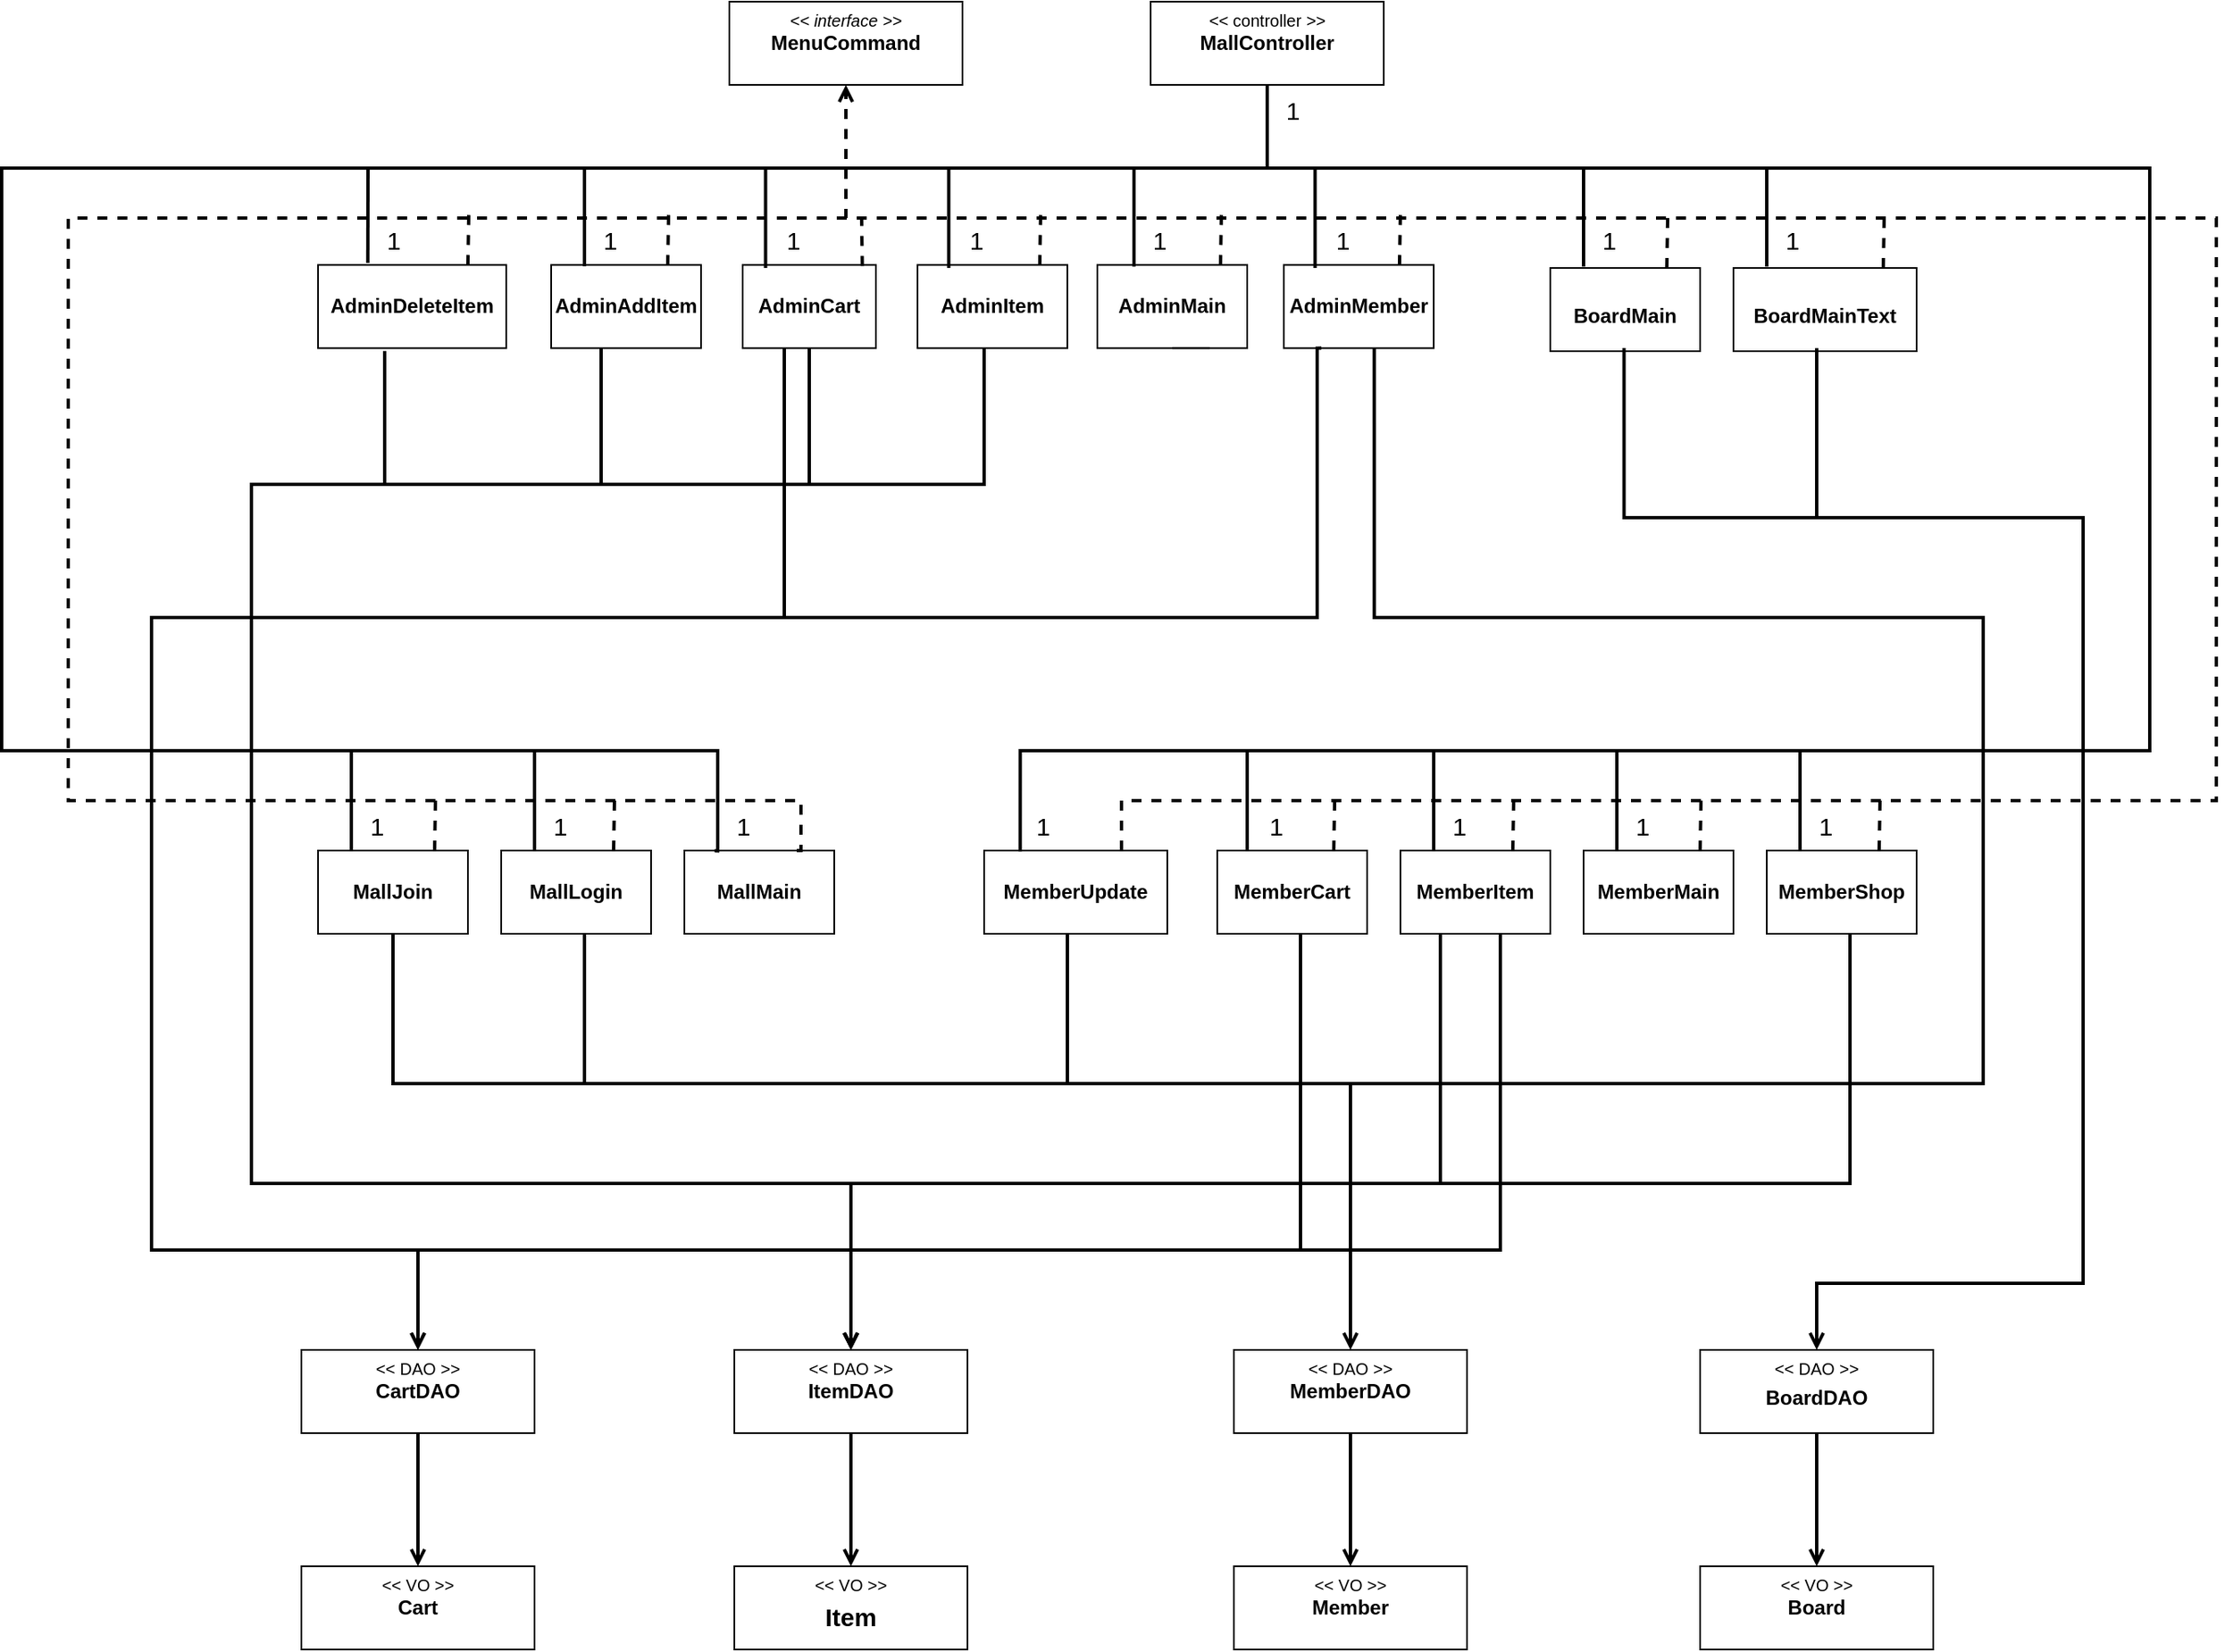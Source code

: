 <mxfile version="20.8.11" type="device"><diagram name="페이지-1" id="EFxaYAbmQPzobf_jSb1i"><mxGraphModel dx="3047" dy="2469" grid="1" gridSize="10" guides="1" tooltips="1" connect="1" arrows="1" fold="1" page="1" pageScale="1" pageWidth="827" pageHeight="1169" math="0" shadow="0"><root><mxCell id="0"/><mxCell id="1" parent="0"/><mxCell id="o1Z0inpg8QIzplo1xgP--28" value="&lt;p style=&quot;margin:0px;margin-top:4px;text-align:center;&quot;&gt;&lt;i style=&quot;font-size: 10px;&quot;&gt;&amp;lt;&amp;lt; interface&lt;/i&gt;&lt;span style=&quot;font-size: 10px;&quot;&gt;&amp;nbsp;&lt;/span&gt;&lt;i style=&quot;font-size: 10px;&quot;&gt;&amp;gt;&amp;gt;&lt;/i&gt;&lt;br&gt;&lt;b&gt;MenuCommand&lt;/b&gt;&lt;/p&gt;&lt;p style=&quot;margin:0px;margin-left:4px;&quot;&gt;&lt;br&gt;&lt;/p&gt;" style="verticalAlign=top;align=left;overflow=fill;fontSize=12;fontFamily=Helvetica;html=1;" parent="1" vertex="1"><mxGeometry x="-413" y="-1120" width="140" height="50" as="geometry"/></mxCell><mxCell id="o1Z0inpg8QIzplo1xgP--36" value="&lt;p style=&quot;margin:0px;margin-top:4px;text-align:center;&quot;&gt;&lt;span style=&quot;font-size: 10px;&quot;&gt;&lt;i&gt;&amp;lt;&amp;lt;&lt;/i&gt; controller&lt;/span&gt;&lt;span style=&quot;font-size: 10px;&quot;&gt;&amp;nbsp;&lt;/span&gt;&lt;i style=&quot;font-size: 10px;&quot;&gt;&amp;gt;&amp;gt;&lt;/i&gt;&lt;br&gt;&lt;b&gt;MallController&lt;/b&gt;&lt;/p&gt;&lt;p style=&quot;margin:0px;margin-left:4px;&quot;&gt;&lt;br&gt;&lt;/p&gt;" style="verticalAlign=top;align=left;overflow=fill;fontSize=12;fontFamily=Helvetica;html=1;" parent="1" vertex="1"><mxGeometry x="-160" y="-1120" width="140" height="50" as="geometry"/></mxCell><mxCell id="o1Z0inpg8QIzplo1xgP--37" value="&lt;p style=&quot;margin:0px;margin-top:4px;text-align:center;&quot;&gt;&lt;span style=&quot;font-size: 10px;&quot;&gt;&amp;lt;&amp;lt; DAO&lt;/span&gt;&lt;span style=&quot;font-size: 10px;&quot;&gt;&amp;nbsp;&lt;/span&gt;&lt;span style=&quot;font-size: 10px;&quot;&gt;&amp;gt;&amp;gt;&lt;/span&gt;&lt;br&gt;&lt;b&gt;CartDAO&lt;/b&gt;&lt;/p&gt;&lt;p style=&quot;margin:0px;margin-left:4px;&quot;&gt;&lt;br&gt;&lt;/p&gt;" style="verticalAlign=top;align=left;overflow=fill;fontSize=12;fontFamily=Helvetica;html=1;" parent="1" vertex="1"><mxGeometry x="-670" y="-310" width="140" height="50" as="geometry"/></mxCell><mxCell id="o1Z0inpg8QIzplo1xgP--38" value="&lt;p style=&quot;margin:0px;margin-top:4px;text-align:center;&quot;&gt;&lt;span style=&quot;font-size: 10px;&quot;&gt;&amp;lt;&amp;lt; VO&lt;/span&gt;&lt;span style=&quot;font-size: 10px;&quot;&gt;&amp;nbsp;&lt;/span&gt;&lt;span style=&quot;font-size: 10px;&quot;&gt;&amp;gt;&amp;gt;&lt;/span&gt;&lt;br&gt;&lt;b&gt;Cart&lt;/b&gt;&lt;/p&gt;&lt;p style=&quot;margin:0px;margin-left:4px;&quot;&gt;&lt;br&gt;&lt;/p&gt;" style="verticalAlign=top;align=left;overflow=fill;fontSize=12;fontFamily=Helvetica;html=1;" parent="1" vertex="1"><mxGeometry x="-670" y="-180" width="140" height="50" as="geometry"/></mxCell><mxCell id="o1Z0inpg8QIzplo1xgP--53" style="edgeStyle=orthogonalEdgeStyle;rounded=0;orthogonalLoop=1;jettySize=auto;html=1;dashed=1;endArrow=open;endFill=0;entryX=0.5;entryY=1;entryDx=0;entryDy=0;exitX=0.75;exitY=0;exitDx=0;exitDy=0;strokeWidth=2;" parent="1" source="X3g0x9h2arsuRcw-f98L-20" target="o1Z0inpg8QIzplo1xgP--28" edge="1"><mxGeometry relative="1" as="geometry"><mxPoint x="280" y="-720" as="sourcePoint"/><mxPoint x="805.47" y="-820" as="targetPoint"/><Array as="points"><mxPoint x="-177" y="-640"/><mxPoint x="480" y="-640"/><mxPoint x="480" y="-990"/><mxPoint x="-343" y="-990"/></Array></mxGeometry></mxCell><mxCell id="o1Z0inpg8QIzplo1xgP--39" value="&lt;p style=&quot;margin:0px;margin-top:4px;text-align:center;&quot;&gt;&lt;br&gt;&lt;b&gt;AdminAddItem&lt;/b&gt;&lt;/p&gt;&lt;p style=&quot;margin:0px;margin-left:4px;&quot;&gt;&lt;br&gt;&lt;/p&gt;" style="verticalAlign=top;align=left;overflow=fill;fontSize=12;fontFamily=Helvetica;html=1;" parent="1" vertex="1"><mxGeometry x="-520" y="-961.82" width="90" height="50" as="geometry"/></mxCell><mxCell id="o1Z0inpg8QIzplo1xgP--40" value="&lt;p style=&quot;margin:0px;margin-top:4px;text-align:center;&quot;&gt;&lt;br&gt;&lt;b&gt;AdminCart&lt;/b&gt;&lt;/p&gt;&lt;p style=&quot;margin:0px;margin-top:4px;text-align:center;&quot;&gt;&lt;b&gt;&lt;br&gt;&lt;/b&gt;&lt;/p&gt;&lt;p style=&quot;margin:0px;margin-left:4px;&quot;&gt;&lt;br&gt;&lt;/p&gt;" style="verticalAlign=top;align=left;overflow=fill;fontSize=12;fontFamily=Helvetica;html=1;" parent="1" vertex="1"><mxGeometry x="-405" y="-961.82" width="80" height="50" as="geometry"/></mxCell><mxCell id="o1Z0inpg8QIzplo1xgP--41" value="&lt;p style=&quot;margin:0px;margin-top:4px;text-align:center;&quot;&gt;&lt;br&gt;&lt;b&gt;AdminItem&lt;/b&gt;&lt;/p&gt;&lt;p style=&quot;margin:0px;margin-top:4px;text-align:center;&quot;&gt;&lt;b&gt;&lt;br&gt;&lt;/b&gt;&lt;/p&gt;&lt;p style=&quot;margin:0px;margin-left:4px;&quot;&gt;&lt;br&gt;&lt;/p&gt;" style="verticalAlign=top;align=left;overflow=fill;fontSize=12;fontFamily=Helvetica;html=1;" parent="1" vertex="1"><mxGeometry x="-300" y="-961.82" width="90" height="50" as="geometry"/></mxCell><mxCell id="o1Z0inpg8QIzplo1xgP--42" value="&lt;p style=&quot;margin:0px;margin-top:4px;text-align:center;&quot;&gt;&lt;br&gt;&lt;b&gt;AdminMain&lt;/b&gt;&lt;/p&gt;&lt;p style=&quot;margin:0px;margin-top:4px;text-align:center;&quot;&gt;&lt;b&gt;&lt;br&gt;&lt;/b&gt;&lt;/p&gt;&lt;p style=&quot;margin:0px;margin-left:4px;&quot;&gt;&lt;br&gt;&lt;/p&gt;" style="verticalAlign=top;align=left;overflow=fill;fontSize=12;fontFamily=Helvetica;html=1;" parent="1" vertex="1"><mxGeometry x="-192" y="-961.82" width="90" height="50" as="geometry"/></mxCell><mxCell id="o1Z0inpg8QIzplo1xgP--44" value="&lt;p style=&quot;margin:0px;margin-top:4px;text-align:center;&quot;&gt;&lt;br&gt;&lt;b&gt;AdminMember&lt;/b&gt;&lt;/p&gt;&lt;p style=&quot;margin:0px;margin-top:4px;text-align:center;&quot;&gt;&lt;b&gt;&lt;br&gt;&lt;/b&gt;&lt;/p&gt;&lt;p style=&quot;margin:0px;margin-left:4px;&quot;&gt;&lt;br&gt;&lt;/p&gt;" style="verticalAlign=top;align=left;overflow=fill;fontSize=12;fontFamily=Helvetica;html=1;" parent="1" vertex="1"><mxGeometry x="-80" y="-961.82" width="90" height="50" as="geometry"/></mxCell><mxCell id="o1Z0inpg8QIzplo1xgP--45" value="&lt;p style=&quot;margin:0px;margin-top:4px;text-align:center;&quot;&gt;&lt;br&gt;&lt;b&gt;MallJoin&lt;/b&gt;&lt;/p&gt;&lt;p style=&quot;margin:0px;margin-left:4px;&quot;&gt;&lt;br&gt;&lt;/p&gt;" style="verticalAlign=top;align=left;overflow=fill;fontSize=12;fontFamily=Helvetica;html=1;" parent="1" vertex="1"><mxGeometry x="-660" y="-610" width="90" height="50" as="geometry"/></mxCell><mxCell id="o1Z0inpg8QIzplo1xgP--46" value="&lt;p style=&quot;margin:0px;margin-top:4px;text-align:center;&quot;&gt;&lt;br&gt;&lt;b&gt;MallLogin&lt;/b&gt;&lt;/p&gt;&lt;p style=&quot;margin:0px;margin-left:4px;&quot;&gt;&lt;br&gt;&lt;/p&gt;" style="verticalAlign=top;align=left;overflow=fill;fontSize=12;fontFamily=Helvetica;html=1;" parent="1" vertex="1"><mxGeometry x="-550" y="-610" width="90" height="50" as="geometry"/></mxCell><mxCell id="o1Z0inpg8QIzplo1xgP--47" value="&lt;p style=&quot;margin:0px;margin-top:4px;text-align:center;&quot;&gt;&lt;br&gt;&lt;b&gt;MallMain&lt;/b&gt;&lt;/p&gt;&lt;p style=&quot;margin:0px;margin-left:4px;&quot;&gt;&lt;br&gt;&lt;/p&gt;" style="verticalAlign=top;align=left;overflow=fill;fontSize=12;fontFamily=Helvetica;html=1;" parent="1" vertex="1"><mxGeometry x="-440" y="-610" width="90" height="50" as="geometry"/></mxCell><mxCell id="o1Z0inpg8QIzplo1xgP--48" value="&lt;p style=&quot;margin:0px;margin-top:4px;text-align:center;&quot;&gt;&lt;br&gt;&lt;b&gt;MemberCart&lt;/b&gt;&lt;/p&gt;&lt;p style=&quot;margin:0px;margin-left:4px;&quot;&gt;&lt;br&gt;&lt;/p&gt;" style="verticalAlign=top;align=left;overflow=fill;fontSize=12;fontFamily=Helvetica;html=1;" parent="1" vertex="1"><mxGeometry x="-120" y="-610" width="90" height="50" as="geometry"/></mxCell><mxCell id="o1Z0inpg8QIzplo1xgP--49" value="&lt;p style=&quot;margin:0px;margin-top:4px;text-align:center;&quot;&gt;&lt;br&gt;&lt;b&gt;MemberItem&lt;/b&gt;&lt;/p&gt;&lt;p style=&quot;margin:0px;margin-left:4px;&quot;&gt;&lt;br&gt;&lt;/p&gt;" style="verticalAlign=top;align=left;overflow=fill;fontSize=12;fontFamily=Helvetica;html=1;" parent="1" vertex="1"><mxGeometry x="-10" y="-610" width="90" height="50" as="geometry"/></mxCell><mxCell id="o1Z0inpg8QIzplo1xgP--50" value="&lt;p style=&quot;margin:0px;margin-top:4px;text-align:center;&quot;&gt;&lt;br&gt;&lt;b&gt;MemberMain&lt;/b&gt;&lt;/p&gt;&lt;p style=&quot;margin:0px;margin-left:4px;&quot;&gt;&lt;br&gt;&lt;/p&gt;" style="verticalAlign=top;align=left;overflow=fill;fontSize=12;fontFamily=Helvetica;html=1;" parent="1" vertex="1"><mxGeometry x="100" y="-610" width="90" height="50" as="geometry"/></mxCell><mxCell id="o1Z0inpg8QIzplo1xgP--51" value="&lt;p style=&quot;margin:0px;margin-top:4px;text-align:center;&quot;&gt;&lt;br&gt;&lt;b&gt;MemberShop&lt;/b&gt;&lt;/p&gt;&lt;p style=&quot;margin:0px;margin-left:4px;&quot;&gt;&lt;br&gt;&lt;/p&gt;" style="verticalAlign=top;align=left;overflow=fill;fontSize=12;fontFamily=Helvetica;html=1;" parent="1" vertex="1"><mxGeometry x="210" y="-610" width="90" height="50" as="geometry"/></mxCell><mxCell id="o1Z0inpg8QIzplo1xgP--82" value="&lt;p style=&quot;margin:0px;margin-top:4px;text-align:center;&quot;&gt;&lt;span style=&quot;font-size: 10px;&quot;&gt;&amp;lt;&amp;lt; DAO&lt;/span&gt;&lt;span style=&quot;font-size: 10px;&quot;&gt;&amp;nbsp;&lt;/span&gt;&lt;span style=&quot;font-size: 10px;&quot;&gt;&amp;gt;&amp;gt;&lt;/span&gt;&lt;br&gt;&lt;b&gt;ItemDAO&lt;/b&gt;&lt;/p&gt;&lt;p style=&quot;margin:0px;margin-left:4px;&quot;&gt;&lt;br&gt;&lt;/p&gt;" style="verticalAlign=top;align=left;overflow=fill;fontSize=12;fontFamily=Helvetica;html=1;" parent="1" vertex="1"><mxGeometry x="-410" y="-310" width="140" height="50" as="geometry"/></mxCell><mxCell id="o1Z0inpg8QIzplo1xgP--84" value="&lt;p style=&quot;margin:0px;margin-top:4px;text-align:center;&quot;&gt;&lt;span style=&quot;font-size: 10px;&quot;&gt;&amp;lt;&amp;lt; VO&lt;/span&gt;&lt;span style=&quot;font-size: 10px;&quot;&gt;&amp;nbsp;&lt;/span&gt;&lt;span style=&quot;font-size: 10px;&quot;&gt;&amp;gt;&amp;gt;&lt;/span&gt;&lt;/p&gt;&lt;p style=&quot;margin:0px;margin-top:4px;text-align:center;&quot;&gt;&lt;b style=&quot;background-color: initial;&quot;&gt;&lt;font style=&quot;font-size: 15px;&quot;&gt;Item&lt;/font&gt;&lt;/b&gt;&lt;/p&gt;" style="verticalAlign=top;align=left;overflow=fill;fontSize=12;fontFamily=Helvetica;html=1;" parent="1" vertex="1"><mxGeometry x="-410" y="-180" width="140" height="50" as="geometry"/></mxCell><mxCell id="o1Z0inpg8QIzplo1xgP--85" value="&lt;p style=&quot;margin:0px;margin-top:4px;text-align:center;&quot;&gt;&lt;span style=&quot;font-size: 10px;&quot;&gt;&amp;lt;&amp;lt; DAO&lt;/span&gt;&lt;span style=&quot;font-size: 10px;&quot;&gt;&amp;nbsp;&lt;/span&gt;&lt;span style=&quot;font-size: 10px;&quot;&gt;&amp;gt;&amp;gt;&lt;/span&gt;&lt;br&gt;&lt;b&gt;MemberDAO&lt;/b&gt;&lt;/p&gt;&lt;p style=&quot;margin:0px;margin-left:4px;&quot;&gt;&lt;br&gt;&lt;/p&gt;" style="verticalAlign=top;align=left;overflow=fill;fontSize=12;fontFamily=Helvetica;html=1;" parent="1" vertex="1"><mxGeometry x="-110" y="-310" width="140" height="50" as="geometry"/></mxCell><mxCell id="o1Z0inpg8QIzplo1xgP--87" value="&lt;p style=&quot;margin:0px;margin-top:4px;text-align:center;&quot;&gt;&lt;span style=&quot;font-size: 10px;&quot;&gt;&amp;lt;&amp;lt; VO&lt;/span&gt;&lt;span style=&quot;font-size: 10px;&quot;&gt;&amp;nbsp;&lt;/span&gt;&lt;span style=&quot;font-size: 10px;&quot;&gt;&amp;gt;&amp;gt;&lt;/span&gt;&lt;br&gt;&lt;b&gt;Member&lt;/b&gt;&lt;/p&gt;&lt;p style=&quot;margin:0px;margin-left:4px;&quot;&gt;&lt;br&gt;&lt;/p&gt;" style="verticalAlign=top;align=left;overflow=fill;fontSize=12;fontFamily=Helvetica;html=1;" parent="1" vertex="1"><mxGeometry x="-110" y="-180" width="140" height="50" as="geometry"/></mxCell><mxCell id="X3g0x9h2arsuRcw-f98L-1" value="&lt;p style=&quot;margin:0px;margin-top:4px;text-align:center;&quot;&gt;&lt;span style=&quot;font-size: 10px;&quot;&gt;&amp;lt;&amp;lt; DAO&lt;/span&gt;&lt;span style=&quot;font-size: 10px;&quot;&gt;&amp;nbsp;&lt;/span&gt;&lt;span style=&quot;font-size: 10px;&quot;&gt;&amp;gt;&amp;gt;&lt;/span&gt;&lt;/p&gt;&lt;p style=&quot;margin:0px;margin-top:4px;text-align:center;&quot;&gt;&lt;b style=&quot;border-color: var(--border-color);&quot;&gt;BoardDAO&lt;/b&gt;&lt;br&gt;&lt;/p&gt;" style="verticalAlign=top;align=left;overflow=fill;fontSize=12;fontFamily=Helvetica;html=1;" vertex="1" parent="1"><mxGeometry x="170" y="-310" width="140" height="50" as="geometry"/></mxCell><mxCell id="X3g0x9h2arsuRcw-f98L-2" style="rounded=0;orthogonalLoop=1;jettySize=auto;html=1;endArrow=open;endFill=0;strokeWidth=2;" edge="1" parent="1"><mxGeometry relative="1" as="geometry"><mxPoint x="-600" y="-260" as="sourcePoint"/><mxPoint x="-600" y="-180" as="targetPoint"/></mxGeometry></mxCell><mxCell id="X3g0x9h2arsuRcw-f98L-3" value="&lt;p style=&quot;margin:0px;margin-top:4px;text-align:center;&quot;&gt;&lt;span style=&quot;font-size: 10px;&quot;&gt;&amp;lt;&amp;lt; VO&lt;/span&gt;&lt;span style=&quot;font-size: 10px;&quot;&gt;&amp;nbsp;&lt;/span&gt;&lt;span style=&quot;font-size: 10px;&quot;&gt;&amp;gt;&amp;gt;&lt;/span&gt;&lt;br&gt;&lt;b&gt;Board&lt;/b&gt;&lt;/p&gt;" style="verticalAlign=top;align=left;overflow=fill;fontSize=12;fontFamily=Helvetica;html=1;" vertex="1" parent="1"><mxGeometry x="170" y="-180" width="140" height="50" as="geometry"/></mxCell><mxCell id="X3g0x9h2arsuRcw-f98L-6" value="&lt;p style=&quot;margin:0px;margin-top:4px;text-align:center;&quot;&gt;&lt;br&gt;&lt;b&gt;AdminDeleteItem&lt;/b&gt;&lt;/p&gt;&lt;p style=&quot;margin:0px;margin-left:4px;&quot;&gt;&lt;br&gt;&lt;/p&gt;" style="verticalAlign=top;align=left;overflow=fill;fontSize=12;fontFamily=Helvetica;html=1;" vertex="1" parent="1"><mxGeometry x="-660" y="-961.82" width="113" height="50" as="geometry"/></mxCell><mxCell id="X3g0x9h2arsuRcw-f98L-16" style="edgeStyle=none;rounded=0;orthogonalLoop=1;jettySize=auto;html=1;exitX=0.5;exitY=1;exitDx=0;exitDy=0;entryX=0.75;entryY=1;entryDx=0;entryDy=0;fontSize=15;endArrow=none;endFill=0;" edge="1" parent="1" source="o1Z0inpg8QIzplo1xgP--42" target="o1Z0inpg8QIzplo1xgP--42"><mxGeometry relative="1" as="geometry"/></mxCell><mxCell id="X3g0x9h2arsuRcw-f98L-18" value="&lt;p style=&quot;margin: 4px 0px 0px;&quot;&gt;&lt;b&gt;&lt;br&gt;&lt;/b&gt;&lt;/p&gt;&lt;p style=&quot;margin: 4px 0px 0px;&quot;&gt;&lt;b&gt;BoardMain&lt;/b&gt;&lt;/p&gt;" style="verticalAlign=middle;align=center;overflow=fill;fontSize=12;fontFamily=Helvetica;html=1;" vertex="1" parent="1"><mxGeometry x="80" y="-960" width="90" height="50" as="geometry"/></mxCell><mxCell id="X3g0x9h2arsuRcw-f98L-19" value="&lt;p style=&quot;margin:0px;margin-top:4px;text-align:center;&quot;&gt;&lt;b style=&quot;background-color: initial;&quot;&gt;&lt;br&gt;&lt;/b&gt;&lt;/p&gt;&lt;p style=&quot;margin:0px;margin-top:4px;text-align:center;&quot;&gt;&lt;b style=&quot;background-color: initial;&quot;&gt;BoardMainText&lt;/b&gt;&lt;br&gt;&lt;/p&gt;" style="verticalAlign=top;align=left;overflow=fill;fontSize=12;fontFamily=Helvetica;html=1;" vertex="1" parent="1"><mxGeometry x="190" y="-960" width="110" height="50" as="geometry"/></mxCell><mxCell id="X3g0x9h2arsuRcw-f98L-20" value="&lt;p style=&quot;margin:0px;margin-top:4px;text-align:center;&quot;&gt;&lt;br&gt;&lt;b&gt;MemberUpdate&lt;/b&gt;&lt;/p&gt;" style="verticalAlign=top;align=left;overflow=fill;fontSize=12;fontFamily=Helvetica;html=1;" vertex="1" parent="1"><mxGeometry x="-260" y="-610" width="110" height="50" as="geometry"/></mxCell><mxCell id="X3g0x9h2arsuRcw-f98L-21" style="edgeStyle=orthogonalEdgeStyle;rounded=0;orthogonalLoop=1;jettySize=auto;html=1;dashed=1;endArrow=none;endFill=0;strokeWidth=2;exitX=0.75;exitY=0;exitDx=0;exitDy=0;" edge="1" parent="1" source="o1Z0inpg8QIzplo1xgP--47"><mxGeometry relative="1" as="geometry"><mxPoint x="-370" y="-720" as="sourcePoint"/><mxPoint x="-340" y="-990" as="targetPoint"/><Array as="points"><mxPoint x="-370" y="-610"/><mxPoint x="-370" y="-640"/><mxPoint x="-810" y="-640"/><mxPoint x="-810" y="-990"/></Array></mxGeometry></mxCell><mxCell id="X3g0x9h2arsuRcw-f98L-22" style="rounded=0;orthogonalLoop=1;jettySize=auto;html=1;dashed=1;endArrow=none;endFill=0;strokeWidth=2;exitX=0.75;exitY=0;exitDx=0;exitDy=0;" edge="1" parent="1" source="o1Z0inpg8QIzplo1xgP--46"><mxGeometry relative="1" as="geometry"><mxPoint x="-360" y="-600" as="sourcePoint"/><mxPoint x="-482" y="-640" as="targetPoint"/></mxGeometry></mxCell><mxCell id="X3g0x9h2arsuRcw-f98L-23" style="rounded=0;orthogonalLoop=1;jettySize=auto;html=1;dashed=1;endArrow=none;endFill=0;strokeWidth=2;exitX=0.75;exitY=0;exitDx=0;exitDy=0;" edge="1" parent="1"><mxGeometry relative="1" as="geometry"><mxPoint x="-590" y="-610" as="sourcePoint"/><mxPoint x="-589.5" y="-640" as="targetPoint"/></mxGeometry></mxCell><mxCell id="X3g0x9h2arsuRcw-f98L-24" style="rounded=0;orthogonalLoop=1;jettySize=auto;html=1;dashed=1;endArrow=none;endFill=0;strokeWidth=2;exitX=0.75;exitY=0;exitDx=0;exitDy=0;" edge="1" parent="1"><mxGeometry relative="1" as="geometry"><mxPoint x="57.5" y="-610" as="sourcePoint"/><mxPoint x="58" y="-640" as="targetPoint"/></mxGeometry></mxCell><mxCell id="X3g0x9h2arsuRcw-f98L-25" style="rounded=0;orthogonalLoop=1;jettySize=auto;html=1;dashed=1;endArrow=none;endFill=0;strokeWidth=2;exitX=0.75;exitY=0;exitDx=0;exitDy=0;" edge="1" parent="1"><mxGeometry relative="1" as="geometry"><mxPoint x="-50" y="-610" as="sourcePoint"/><mxPoint x="-49.5" y="-640" as="targetPoint"/></mxGeometry></mxCell><mxCell id="X3g0x9h2arsuRcw-f98L-26" style="rounded=0;orthogonalLoop=1;jettySize=auto;html=1;dashed=1;endArrow=none;endFill=0;strokeWidth=2;exitX=0.75;exitY=0;exitDx=0;exitDy=0;" edge="1" parent="1"><mxGeometry relative="1" as="geometry"><mxPoint x="277.5" y="-610" as="sourcePoint"/><mxPoint x="278" y="-640" as="targetPoint"/></mxGeometry></mxCell><mxCell id="X3g0x9h2arsuRcw-f98L-27" style="rounded=0;orthogonalLoop=1;jettySize=auto;html=1;dashed=1;endArrow=none;endFill=0;strokeWidth=2;exitX=0.75;exitY=0;exitDx=0;exitDy=0;" edge="1" parent="1"><mxGeometry relative="1" as="geometry"><mxPoint x="170" y="-610" as="sourcePoint"/><mxPoint x="170.5" y="-640" as="targetPoint"/></mxGeometry></mxCell><mxCell id="X3g0x9h2arsuRcw-f98L-28" style="rounded=0;orthogonalLoop=1;jettySize=auto;html=1;dashed=1;endArrow=none;endFill=0;strokeWidth=2;exitX=0.75;exitY=0;exitDx=0;exitDy=0;" edge="1" parent="1"><mxGeometry relative="1" as="geometry"><mxPoint x="-10.54" y="-961.82" as="sourcePoint"/><mxPoint x="-10.04" y="-991.82" as="targetPoint"/></mxGeometry></mxCell><mxCell id="X3g0x9h2arsuRcw-f98L-29" style="rounded=0;orthogonalLoop=1;jettySize=auto;html=1;dashed=1;endArrow=none;endFill=0;strokeWidth=2;exitX=0.75;exitY=0;exitDx=0;exitDy=0;" edge="1" parent="1"><mxGeometry relative="1" as="geometry"><mxPoint x="-118.04" y="-961.82" as="sourcePoint"/><mxPoint x="-117.54" y="-991.82" as="targetPoint"/></mxGeometry></mxCell><mxCell id="X3g0x9h2arsuRcw-f98L-30" style="rounded=0;orthogonalLoop=1;jettySize=auto;html=1;dashed=1;endArrow=none;endFill=0;strokeWidth=2;exitX=0.75;exitY=0;exitDx=0;exitDy=0;" edge="1" parent="1"><mxGeometry relative="1" as="geometry"><mxPoint x="280" y="-960" as="sourcePoint"/><mxPoint x="280.5" y="-990" as="targetPoint"/></mxGeometry></mxCell><mxCell id="X3g0x9h2arsuRcw-f98L-31" style="rounded=0;orthogonalLoop=1;jettySize=auto;html=1;dashed=1;endArrow=none;endFill=0;strokeWidth=2;exitX=0.75;exitY=0;exitDx=0;exitDy=0;" edge="1" parent="1"><mxGeometry relative="1" as="geometry"><mxPoint x="150" y="-960" as="sourcePoint"/><mxPoint x="150.5" y="-990" as="targetPoint"/></mxGeometry></mxCell><mxCell id="X3g0x9h2arsuRcw-f98L-32" style="rounded=0;orthogonalLoop=1;jettySize=auto;html=1;dashed=1;endArrow=none;endFill=0;strokeWidth=2;exitX=0.75;exitY=0;exitDx=0;exitDy=0;" edge="1" parent="1"><mxGeometry relative="1" as="geometry"><mxPoint x="-226.57" y="-961.82" as="sourcePoint"/><mxPoint x="-226.07" y="-991.82" as="targetPoint"/></mxGeometry></mxCell><mxCell id="X3g0x9h2arsuRcw-f98L-33" style="rounded=0;orthogonalLoop=1;jettySize=auto;html=1;dashed=1;endArrow=none;endFill=0;strokeWidth=2;exitX=0.898;exitY=0.012;exitDx=0;exitDy=0;exitPerimeter=0;" edge="1" parent="1" source="o1Z0inpg8QIzplo1xgP--40"><mxGeometry relative="1" as="geometry"><mxPoint x="-334" y="-960" as="sourcePoint"/><mxPoint x="-333.57" y="-990.0" as="targetPoint"/></mxGeometry></mxCell><mxCell id="X3g0x9h2arsuRcw-f98L-34" style="rounded=0;orthogonalLoop=1;jettySize=auto;html=1;dashed=1;endArrow=none;endFill=0;strokeWidth=2;exitX=0.75;exitY=0;exitDx=0;exitDy=0;" edge="1" parent="1"><mxGeometry relative="1" as="geometry"><mxPoint x="-450.0" y="-961.82" as="sourcePoint"/><mxPoint x="-449.5" y="-991.82" as="targetPoint"/></mxGeometry></mxCell><mxCell id="X3g0x9h2arsuRcw-f98L-35" style="rounded=0;orthogonalLoop=1;jettySize=auto;html=1;dashed=1;endArrow=none;endFill=0;strokeWidth=2;exitX=0.75;exitY=0;exitDx=0;exitDy=0;" edge="1" parent="1"><mxGeometry relative="1" as="geometry"><mxPoint x="-570.0" y="-961.82" as="sourcePoint"/><mxPoint x="-569.5" y="-991.82" as="targetPoint"/></mxGeometry></mxCell><mxCell id="X3g0x9h2arsuRcw-f98L-36" style="edgeStyle=orthogonalEdgeStyle;rounded=0;orthogonalLoop=1;jettySize=auto;html=1;endArrow=none;endFill=0;strokeWidth=2;exitX=-0.062;exitY=1.005;exitDx=0;exitDy=0;exitPerimeter=0;" edge="1" parent="1" source="X3g0x9h2arsuRcw-f98L-54"><mxGeometry relative="1" as="geometry"><mxPoint x="-420" y="-720" as="sourcePoint"/><mxPoint x="-90" y="-1020" as="targetPoint"/><Array as="points"><mxPoint x="-420" y="-610"/><mxPoint x="-420" y="-670"/><mxPoint x="-850" y="-670"/><mxPoint x="-850" y="-1020"/></Array></mxGeometry></mxCell><mxCell id="X3g0x9h2arsuRcw-f98L-37" style="edgeStyle=orthogonalEdgeStyle;rounded=0;orthogonalLoop=1;jettySize=auto;html=1;endArrow=none;endFill=0;entryX=0.5;entryY=1;entryDx=0;entryDy=0;exitX=0.056;exitY=1.022;exitDx=0;exitDy=0;strokeWidth=2;exitPerimeter=0;" edge="1" parent="1" source="X3g0x9h2arsuRcw-f98L-55" target="o1Z0inpg8QIzplo1xgP--36"><mxGeometry relative="1" as="geometry"><mxPoint x="-237.5" y="-720" as="sourcePoint"/><mxPoint x="-340" y="-1070" as="targetPoint"/><Array as="points"><mxPoint x="-238" y="-670"/><mxPoint x="440" y="-670"/><mxPoint x="440" y="-1020"/><mxPoint x="-90" y="-1020"/></Array></mxGeometry></mxCell><mxCell id="X3g0x9h2arsuRcw-f98L-38" style="rounded=0;orthogonalLoop=1;jettySize=auto;html=1;endArrow=none;endFill=0;strokeWidth=2;exitX=0.75;exitY=0;exitDx=0;exitDy=0;" edge="1" parent="1"><mxGeometry relative="1" as="geometry"><mxPoint x="-530.0" y="-610" as="sourcePoint"/><mxPoint x="-530" y="-670" as="targetPoint"/></mxGeometry></mxCell><mxCell id="X3g0x9h2arsuRcw-f98L-39" style="rounded=0;orthogonalLoop=1;jettySize=auto;html=1;endArrow=none;endFill=0;strokeWidth=2;exitX=0.75;exitY=0;exitDx=0;exitDy=0;" edge="1" parent="1"><mxGeometry relative="1" as="geometry"><mxPoint x="-640.0" y="-610" as="sourcePoint"/><mxPoint x="-640" y="-670" as="targetPoint"/></mxGeometry></mxCell><mxCell id="X3g0x9h2arsuRcw-f98L-40" style="rounded=0;orthogonalLoop=1;jettySize=auto;html=1;endArrow=none;endFill=0;strokeWidth=2;exitX=0.75;exitY=0;exitDx=0;exitDy=0;" edge="1" parent="1"><mxGeometry relative="1" as="geometry"><mxPoint x="-102.0" y="-610" as="sourcePoint"/><mxPoint x="-102" y="-670" as="targetPoint"/></mxGeometry></mxCell><mxCell id="X3g0x9h2arsuRcw-f98L-41" style="rounded=0;orthogonalLoop=1;jettySize=auto;html=1;endArrow=none;endFill=0;strokeWidth=2;exitX=0.75;exitY=0;exitDx=0;exitDy=0;" edge="1" parent="1"><mxGeometry relative="1" as="geometry"><mxPoint x="10" y="-610" as="sourcePoint"/><mxPoint x="10" y="-670" as="targetPoint"/></mxGeometry></mxCell><mxCell id="X3g0x9h2arsuRcw-f98L-42" style="rounded=0;orthogonalLoop=1;jettySize=auto;html=1;endArrow=none;endFill=0;strokeWidth=2;exitX=0.75;exitY=0;exitDx=0;exitDy=0;" edge="1" parent="1"><mxGeometry relative="1" as="geometry"><mxPoint x="120" y="-610" as="sourcePoint"/><mxPoint x="120" y="-670" as="targetPoint"/></mxGeometry></mxCell><mxCell id="X3g0x9h2arsuRcw-f98L-43" style="rounded=0;orthogonalLoop=1;jettySize=auto;html=1;endArrow=none;endFill=0;strokeWidth=2;exitX=0.75;exitY=0;exitDx=0;exitDy=0;" edge="1" parent="1"><mxGeometry relative="1" as="geometry"><mxPoint x="230" y="-610" as="sourcePoint"/><mxPoint x="230" y="-670" as="targetPoint"/></mxGeometry></mxCell><mxCell id="X3g0x9h2arsuRcw-f98L-44" style="rounded=0;orthogonalLoop=1;jettySize=auto;html=1;endArrow=none;endFill=0;strokeWidth=2;exitX=0.75;exitY=0;exitDx=0;exitDy=0;" edge="1" parent="1"><mxGeometry relative="1" as="geometry"><mxPoint x="210" y="-960.82" as="sourcePoint"/><mxPoint x="210" y="-1020.82" as="targetPoint"/></mxGeometry></mxCell><mxCell id="X3g0x9h2arsuRcw-f98L-45" style="rounded=0;orthogonalLoop=1;jettySize=auto;html=1;endArrow=none;endFill=0;strokeWidth=2;exitX=0.75;exitY=0;exitDx=0;exitDy=0;" edge="1" parent="1"><mxGeometry relative="1" as="geometry"><mxPoint x="100" y="-960.82" as="sourcePoint"/><mxPoint x="100" y="-1020.82" as="targetPoint"/></mxGeometry></mxCell><mxCell id="X3g0x9h2arsuRcw-f98L-46" style="rounded=0;orthogonalLoop=1;jettySize=auto;html=1;endArrow=none;endFill=0;strokeWidth=2;exitX=0.75;exitY=0;exitDx=0;exitDy=0;" edge="1" parent="1"><mxGeometry relative="1" as="geometry"><mxPoint x="-281.25" y="-960" as="sourcePoint"/><mxPoint x="-281.25" y="-1020" as="targetPoint"/></mxGeometry></mxCell><mxCell id="X3g0x9h2arsuRcw-f98L-47" style="rounded=0;orthogonalLoop=1;jettySize=auto;html=1;endArrow=none;endFill=0;strokeWidth=2;exitX=0.75;exitY=0;exitDx=0;exitDy=0;" edge="1" parent="1"><mxGeometry relative="1" as="geometry"><mxPoint x="-170" y="-960.82" as="sourcePoint"/><mxPoint x="-170" y="-1020.82" as="targetPoint"/></mxGeometry></mxCell><mxCell id="X3g0x9h2arsuRcw-f98L-48" style="rounded=0;orthogonalLoop=1;jettySize=auto;html=1;endArrow=none;endFill=0;strokeWidth=2;exitX=0.75;exitY=0;exitDx=0;exitDy=0;" edge="1" parent="1"><mxGeometry relative="1" as="geometry"><mxPoint x="-61.25" y="-960" as="sourcePoint"/><mxPoint x="-61.25" y="-1020" as="targetPoint"/></mxGeometry></mxCell><mxCell id="X3g0x9h2arsuRcw-f98L-49" style="rounded=0;orthogonalLoop=1;jettySize=auto;html=1;endArrow=none;endFill=0;strokeWidth=2;exitX=0.75;exitY=0;exitDx=0;exitDy=0;" edge="1" parent="1"><mxGeometry relative="1" as="geometry"><mxPoint x="-391.25" y="-960" as="sourcePoint"/><mxPoint x="-391.25" y="-1020" as="targetPoint"/></mxGeometry></mxCell><mxCell id="X3g0x9h2arsuRcw-f98L-50" style="rounded=0;orthogonalLoop=1;jettySize=auto;html=1;endArrow=none;endFill=0;strokeWidth=2;" edge="1" parent="1"><mxGeometry relative="1" as="geometry"><mxPoint x="-500" y="-961" as="sourcePoint"/><mxPoint x="-500" y="-1020" as="targetPoint"/></mxGeometry></mxCell><mxCell id="X3g0x9h2arsuRcw-f98L-51" style="rounded=0;orthogonalLoop=1;jettySize=auto;html=1;endArrow=none;endFill=0;strokeWidth=2;exitX=-0.004;exitY=0.959;exitDx=0;exitDy=0;exitPerimeter=0;" edge="1" parent="1" source="X3g0x9h2arsuRcw-f98L-68"><mxGeometry relative="1" as="geometry"><mxPoint x="-630.0" y="-960.82" as="sourcePoint"/><mxPoint x="-630.0" y="-1020.82" as="targetPoint"/></mxGeometry></mxCell><mxCell id="X3g0x9h2arsuRcw-f98L-52" value="1" style="text;html=1;align=center;verticalAlign=middle;resizable=0;points=[];autosize=1;strokeColor=none;fillColor=none;fontSize=15;" vertex="1" parent="1"><mxGeometry x="-640" y="-640" width="30" height="30" as="geometry"/></mxCell><mxCell id="X3g0x9h2arsuRcw-f98L-53" value="1" style="text;html=1;align=center;verticalAlign=middle;resizable=0;points=[];autosize=1;strokeColor=none;fillColor=none;fontSize=15;" vertex="1" parent="1"><mxGeometry x="-530" y="-640" width="30" height="30" as="geometry"/></mxCell><mxCell id="X3g0x9h2arsuRcw-f98L-54" value="1" style="text;html=1;align=center;verticalAlign=middle;resizable=0;points=[];autosize=1;strokeColor=none;fillColor=none;fontSize=15;" vertex="1" parent="1"><mxGeometry x="-420" y="-640" width="30" height="30" as="geometry"/></mxCell><mxCell id="X3g0x9h2arsuRcw-f98L-55" value="1" style="text;html=1;align=center;verticalAlign=middle;resizable=0;points=[];autosize=1;strokeColor=none;fillColor=none;fontSize=15;" vertex="1" parent="1"><mxGeometry x="-240" y="-640" width="30" height="30" as="geometry"/></mxCell><mxCell id="X3g0x9h2arsuRcw-f98L-56" value="1" style="text;html=1;align=center;verticalAlign=middle;resizable=0;points=[];autosize=1;strokeColor=none;fillColor=none;fontSize=15;" vertex="1" parent="1"><mxGeometry x="-100" y="-640" width="30" height="30" as="geometry"/></mxCell><mxCell id="X3g0x9h2arsuRcw-f98L-57" value="1" style="text;html=1;align=center;verticalAlign=middle;resizable=0;points=[];autosize=1;strokeColor=none;fillColor=none;fontSize=15;" vertex="1" parent="1"><mxGeometry x="10" y="-640" width="30" height="30" as="geometry"/></mxCell><mxCell id="X3g0x9h2arsuRcw-f98L-58" value="1" style="text;html=1;align=center;verticalAlign=middle;resizable=0;points=[];autosize=1;strokeColor=none;fillColor=none;fontSize=15;" vertex="1" parent="1"><mxGeometry x="120" y="-640" width="30" height="30" as="geometry"/></mxCell><mxCell id="X3g0x9h2arsuRcw-f98L-59" value="1" style="text;html=1;align=center;verticalAlign=middle;resizable=0;points=[];autosize=1;strokeColor=none;fillColor=none;fontSize=15;" vertex="1" parent="1"><mxGeometry x="230" y="-640" width="30" height="30" as="geometry"/></mxCell><mxCell id="X3g0x9h2arsuRcw-f98L-60" value="1" style="text;html=1;align=center;verticalAlign=middle;resizable=0;points=[];autosize=1;strokeColor=none;fillColor=none;fontSize=15;" vertex="1" parent="1"><mxGeometry x="210" y="-991.82" width="30" height="30" as="geometry"/></mxCell><mxCell id="X3g0x9h2arsuRcw-f98L-61" value="1" style="text;html=1;align=center;verticalAlign=middle;resizable=0;points=[];autosize=1;strokeColor=none;fillColor=none;fontSize=15;" vertex="1" parent="1"><mxGeometry x="100" y="-991.82" width="30" height="30" as="geometry"/></mxCell><mxCell id="X3g0x9h2arsuRcw-f98L-62" value="1" style="text;html=1;align=center;verticalAlign=middle;resizable=0;points=[];autosize=1;strokeColor=none;fillColor=none;fontSize=15;" vertex="1" parent="1"><mxGeometry x="-60" y="-991.82" width="30" height="30" as="geometry"/></mxCell><mxCell id="X3g0x9h2arsuRcw-f98L-63" value="1" style="text;html=1;align=center;verticalAlign=middle;resizable=0;points=[];autosize=1;strokeColor=none;fillColor=none;fontSize=15;" vertex="1" parent="1"><mxGeometry x="-170" y="-991.82" width="30" height="30" as="geometry"/></mxCell><mxCell id="X3g0x9h2arsuRcw-f98L-64" value="1" style="text;html=1;align=center;verticalAlign=middle;resizable=0;points=[];autosize=1;strokeColor=none;fillColor=none;fontSize=15;" vertex="1" parent="1"><mxGeometry x="-280" y="-991.82" width="30" height="30" as="geometry"/></mxCell><mxCell id="X3g0x9h2arsuRcw-f98L-65" value="1" style="text;html=1;align=center;verticalAlign=middle;resizable=0;points=[];autosize=1;strokeColor=none;fillColor=none;fontSize=15;" vertex="1" parent="1"><mxGeometry x="-90" y="-1070" width="30" height="30" as="geometry"/></mxCell><mxCell id="X3g0x9h2arsuRcw-f98L-66" value="1" style="text;html=1;align=center;verticalAlign=middle;resizable=0;points=[];autosize=1;strokeColor=none;fillColor=none;fontSize=15;" vertex="1" parent="1"><mxGeometry x="-390" y="-991.82" width="30" height="30" as="geometry"/></mxCell><mxCell id="X3g0x9h2arsuRcw-f98L-67" value="1" style="text;html=1;align=center;verticalAlign=middle;resizable=0;points=[];autosize=1;strokeColor=none;fillColor=none;fontSize=15;" vertex="1" parent="1"><mxGeometry x="-500" y="-991.82" width="30" height="30" as="geometry"/></mxCell><mxCell id="X3g0x9h2arsuRcw-f98L-68" value="1" style="text;html=1;align=center;verticalAlign=middle;resizable=0;points=[];autosize=1;strokeColor=none;fillColor=none;fontSize=15;" vertex="1" parent="1"><mxGeometry x="-630" y="-991.82" width="30" height="30" as="geometry"/></mxCell><mxCell id="X3g0x9h2arsuRcw-f98L-71" style="rounded=0;orthogonalLoop=1;jettySize=auto;html=1;endArrow=open;endFill=0;strokeWidth=2;" edge="1" parent="1"><mxGeometry relative="1" as="geometry"><mxPoint x="-340" y="-260" as="sourcePoint"/><mxPoint x="-340" y="-180" as="targetPoint"/></mxGeometry></mxCell><mxCell id="X3g0x9h2arsuRcw-f98L-72" style="rounded=0;orthogonalLoop=1;jettySize=auto;html=1;endArrow=open;endFill=0;strokeWidth=2;" edge="1" parent="1"><mxGeometry relative="1" as="geometry"><mxPoint x="-40" y="-260" as="sourcePoint"/><mxPoint x="-40" y="-180" as="targetPoint"/></mxGeometry></mxCell><mxCell id="X3g0x9h2arsuRcw-f98L-73" style="rounded=0;orthogonalLoop=1;jettySize=auto;html=1;endArrow=open;endFill=0;strokeWidth=2;" edge="1" parent="1"><mxGeometry relative="1" as="geometry"><mxPoint x="240" y="-260" as="sourcePoint"/><mxPoint x="240" y="-180" as="targetPoint"/></mxGeometry></mxCell><mxCell id="X3g0x9h2arsuRcw-f98L-74" style="rounded=0;orthogonalLoop=1;jettySize=auto;html=1;endArrow=open;endFill=0;strokeWidth=2;edgeStyle=orthogonalEdgeStyle;" edge="1" parent="1"><mxGeometry relative="1" as="geometry"><mxPoint x="-490" y="-912" as="sourcePoint"/><mxPoint x="-340" y="-310" as="targetPoint"/><Array as="points"><mxPoint x="-490" y="-830"/><mxPoint x="-700" y="-830"/><mxPoint x="-700" y="-410"/><mxPoint x="-340" y="-410"/></Array></mxGeometry></mxCell><mxCell id="X3g0x9h2arsuRcw-f98L-76" style="rounded=0;orthogonalLoop=1;jettySize=auto;html=1;endArrow=open;endFill=0;strokeWidth=2;edgeStyle=orthogonalEdgeStyle;entryX=0.5;entryY=0;entryDx=0;entryDy=0;" edge="1" parent="1" target="o1Z0inpg8QIzplo1xgP--85"><mxGeometry relative="1" as="geometry"><mxPoint x="-25.71" y="-911.82" as="sourcePoint"/><mxPoint x="-10" y="-310" as="targetPoint"/><Array as="points"><mxPoint x="-26" y="-750"/><mxPoint x="340" y="-750"/><mxPoint x="340" y="-470"/><mxPoint x="-40" y="-470"/></Array></mxGeometry></mxCell><mxCell id="X3g0x9h2arsuRcw-f98L-77" style="rounded=0;orthogonalLoop=1;jettySize=auto;html=1;endArrow=open;endFill=0;strokeWidth=2;edgeStyle=orthogonalEdgeStyle;" edge="1" parent="1"><mxGeometry relative="1" as="geometry"><mxPoint x="-380" y="-912" as="sourcePoint"/><mxPoint x="-600" y="-310" as="targetPoint"/><Array as="points"><mxPoint x="-380" y="-750"/><mxPoint x="-760" y="-750"/><mxPoint x="-760" y="-370"/><mxPoint x="-600" y="-370"/></Array></mxGeometry></mxCell><mxCell id="X3g0x9h2arsuRcw-f98L-78" style="rounded=0;orthogonalLoop=1;jettySize=auto;html=1;endArrow=open;endFill=0;strokeWidth=2;edgeStyle=orthogonalEdgeStyle;exitX=0.5;exitY=1;exitDx=0;exitDy=0;" edge="1" parent="1" source="o1Z0inpg8QIzplo1xgP--40"><mxGeometry relative="1" as="geometry"><mxPoint x="-300" y="-862" as="sourcePoint"/><mxPoint x="-340" y="-310" as="targetPoint"/><Array as="points"><mxPoint x="-365" y="-830"/><mxPoint x="-700" y="-830"/><mxPoint x="-700" y="-410"/><mxPoint x="-340" y="-410"/></Array></mxGeometry></mxCell><mxCell id="X3g0x9h2arsuRcw-f98L-79" style="rounded=0;orthogonalLoop=1;jettySize=auto;html=1;endArrow=open;endFill=0;strokeWidth=2;edgeStyle=orthogonalEdgeStyle;" edge="1" parent="1"><mxGeometry relative="1" as="geometry"><mxPoint x="-620" y="-910.08" as="sourcePoint"/><mxPoint x="-340" y="-310" as="targetPoint"/><Array as="points"><mxPoint x="-620" y="-830"/><mxPoint x="-700" y="-830"/><mxPoint x="-700" y="-410"/><mxPoint x="-340" y="-410"/></Array></mxGeometry></mxCell><mxCell id="X3g0x9h2arsuRcw-f98L-80" style="rounded=0;orthogonalLoop=1;jettySize=auto;html=1;endArrow=open;endFill=0;strokeWidth=2;edgeStyle=orthogonalEdgeStyle;exitX=0.5;exitY=1;exitDx=0;exitDy=0;" edge="1" parent="1"><mxGeometry relative="1" as="geometry"><mxPoint x="-260" y="-911.82" as="sourcePoint"/><mxPoint x="-340" y="-310" as="targetPoint"/><Array as="points"><mxPoint x="-260" y="-830"/><mxPoint x="-700" y="-830"/><mxPoint x="-700" y="-410"/><mxPoint x="-340" y="-410"/></Array></mxGeometry></mxCell><mxCell id="X3g0x9h2arsuRcw-f98L-81" style="rounded=0;orthogonalLoop=1;jettySize=auto;html=1;endArrow=open;endFill=0;strokeWidth=2;edgeStyle=orthogonalEdgeStyle;exitX=0.25;exitY=1;exitDx=0;exitDy=0;" edge="1" parent="1" source="o1Z0inpg8QIzplo1xgP--44"><mxGeometry relative="1" as="geometry"><mxPoint x="-380.07" y="-912" as="sourcePoint"/><mxPoint x="-600" y="-310" as="targetPoint"/><Array as="points"><mxPoint x="-60" y="-912"/><mxPoint x="-60" y="-750"/><mxPoint x="-760" y="-750"/><mxPoint x="-760" y="-370"/><mxPoint x="-600" y="-370"/></Array></mxGeometry></mxCell><mxCell id="X3g0x9h2arsuRcw-f98L-82" style="rounded=0;orthogonalLoop=1;jettySize=auto;html=1;endArrow=open;endFill=0;strokeWidth=2;edgeStyle=orthogonalEdgeStyle;entryX=0.5;entryY=0;entryDx=0;entryDy=0;" edge="1" parent="1" target="X3g0x9h2arsuRcw-f98L-1"><mxGeometry relative="1" as="geometry"><mxPoint x="124.29" y="-911.82" as="sourcePoint"/><mxPoint x="110" y="-310.0" as="targetPoint"/><Array as="points"><mxPoint x="124" y="-810"/><mxPoint x="400" y="-810"/><mxPoint x="400" y="-350"/><mxPoint x="240" y="-350"/></Array></mxGeometry></mxCell><mxCell id="X3g0x9h2arsuRcw-f98L-83" style="rounded=0;orthogonalLoop=1;jettySize=auto;html=1;endArrow=none;endFill=0;strokeWidth=2;" edge="1" parent="1"><mxGeometry relative="1" as="geometry"><mxPoint x="240.0" y="-911.82" as="sourcePoint"/><mxPoint x="240" y="-810" as="targetPoint"/></mxGeometry></mxCell><mxCell id="X3g0x9h2arsuRcw-f98L-85" style="rounded=0;orthogonalLoop=1;jettySize=auto;html=1;endArrow=none;endFill=0;strokeWidth=2;edgeStyle=orthogonalEdgeStyle;exitX=0.5;exitY=1;exitDx=0;exitDy=0;" edge="1" parent="1" source="o1Z0inpg8QIzplo1xgP--45"><mxGeometry relative="1" as="geometry"><mxPoint x="-250" y="-901.82" as="sourcePoint"/><mxPoint x="-40" y="-390" as="targetPoint"/><Array as="points"><mxPoint x="-615" y="-470"/><mxPoint x="-40" y="-470"/></Array></mxGeometry></mxCell><mxCell id="X3g0x9h2arsuRcw-f98L-86" style="rounded=0;orthogonalLoop=1;jettySize=auto;html=1;endArrow=none;endFill=0;strokeWidth=2;exitX=0.5;exitY=1;exitDx=0;exitDy=0;" edge="1" parent="1"><mxGeometry relative="1" as="geometry"><mxPoint x="-500" y="-560.0" as="sourcePoint"/><mxPoint x="-500" y="-470" as="targetPoint"/></mxGeometry></mxCell><mxCell id="X3g0x9h2arsuRcw-f98L-87" style="rounded=0;orthogonalLoop=1;jettySize=auto;html=1;endArrow=none;endFill=0;strokeWidth=2;exitX=0.5;exitY=1;exitDx=0;exitDy=0;" edge="1" parent="1"><mxGeometry relative="1" as="geometry"><mxPoint x="-210" y="-560.0" as="sourcePoint"/><mxPoint x="-210" y="-470.0" as="targetPoint"/></mxGeometry></mxCell><mxCell id="X3g0x9h2arsuRcw-f98L-88" style="rounded=0;orthogonalLoop=1;jettySize=auto;html=1;endArrow=none;endFill=0;strokeWidth=2;exitX=0.5;exitY=1;exitDx=0;exitDy=0;edgeStyle=orthogonalEdgeStyle;" edge="1" parent="1"><mxGeometry relative="1" as="geometry"><mxPoint x="260" y="-560.0" as="sourcePoint"/><mxPoint x="-340" y="-390" as="targetPoint"/><Array as="points"><mxPoint x="260" y="-410"/><mxPoint x="-340" y="-410"/></Array></mxGeometry></mxCell><mxCell id="X3g0x9h2arsuRcw-f98L-89" style="rounded=0;orthogonalLoop=1;jettySize=auto;html=1;endArrow=none;endFill=0;strokeWidth=2;exitX=0.5;exitY=1;exitDx=0;exitDy=0;" edge="1" parent="1"><mxGeometry relative="1" as="geometry"><mxPoint x="14" y="-560.0" as="sourcePoint"/><mxPoint x="14" y="-410" as="targetPoint"/></mxGeometry></mxCell><mxCell id="X3g0x9h2arsuRcw-f98L-90" style="rounded=0;orthogonalLoop=1;jettySize=auto;html=1;endArrow=none;endFill=0;strokeWidth=2;exitX=0.5;exitY=1;exitDx=0;exitDy=0;edgeStyle=orthogonalEdgeStyle;" edge="1" parent="1"><mxGeometry relative="1" as="geometry"><mxPoint x="50.0" y="-560.0" as="sourcePoint"/><mxPoint x="-600" y="-370" as="targetPoint"/><Array as="points"><mxPoint x="50" y="-370"/></Array></mxGeometry></mxCell><mxCell id="X3g0x9h2arsuRcw-f98L-91" style="rounded=0;orthogonalLoop=1;jettySize=auto;html=1;endArrow=none;endFill=0;strokeWidth=2;exitX=0.5;exitY=1;exitDx=0;exitDy=0;" edge="1" parent="1"><mxGeometry relative="1" as="geometry"><mxPoint x="-70" y="-560.0" as="sourcePoint"/><mxPoint x="-70" y="-370" as="targetPoint"/></mxGeometry></mxCell></root></mxGraphModel></diagram></mxfile>